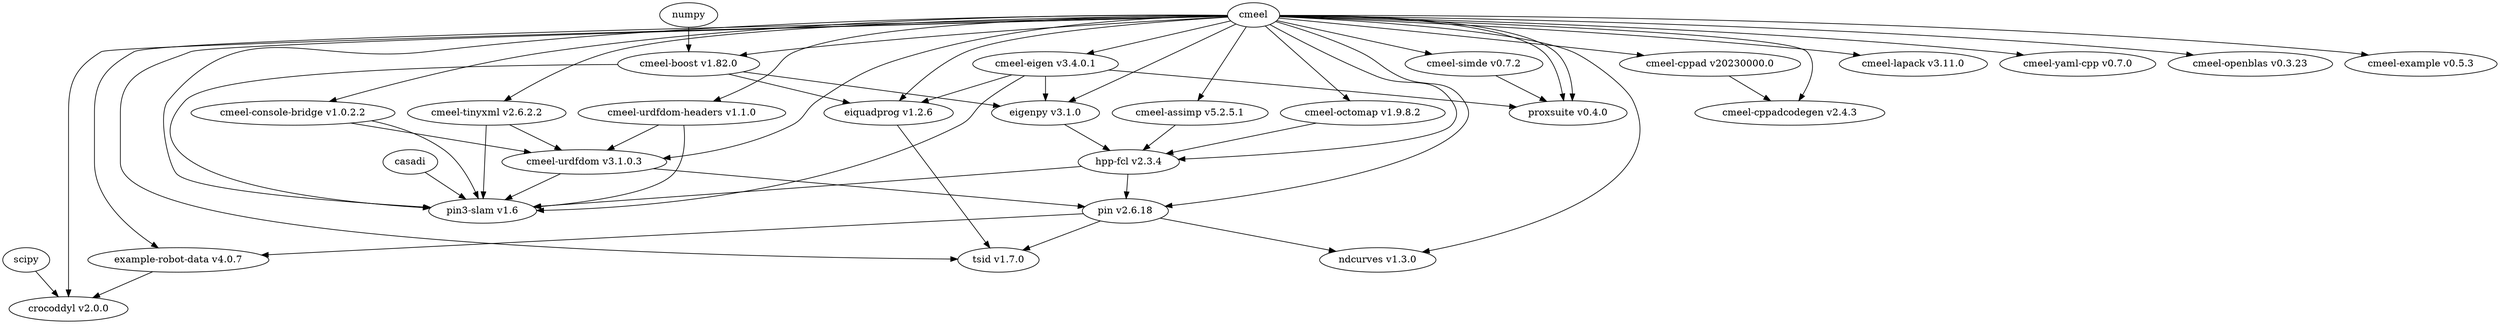 digraph {
	"cmeel-example" [label="cmeel-example v0.5.3" URL="https://github.com/cmake-wheel/cmeel-example"]
	cmeel -> "cmeel-example"
	"cmeel-boost" [label="cmeel-boost v1.82.0" URL="https://github.com/cmake-wheel/cmeel-boost"]
	cmeel -> "cmeel-boost"
	numpy -> "cmeel-boost"
	"cmeel-eigen" [label="cmeel-eigen v3.4.0.1" URL="https://github.com/cmake-wheel/cmeel-eigen"]
	cmeel -> "cmeel-eigen"
	eigenpy [label="eigenpy v3.1.0" URL="https://github.com/cmake-wheel/eigenpy"]
	"cmeel-boost" -> eigenpy
	"cmeel-eigen" -> eigenpy
	cmeel -> eigenpy
	"hpp-fcl" [label="hpp-fcl v2.3.4" URL="https://github.com/cmake-wheel/hpp-fcl"]
	"cmeel-assimp" -> "hpp-fcl"
	"cmeel-octomap" -> "hpp-fcl"
	cmeel -> "hpp-fcl"
	eigenpy -> "hpp-fcl"
	"cmeel-assimp" [label="cmeel-assimp v5.2.5.1" URL="https://github.com/cmake-wheel/cmeel-assimp"]
	cmeel -> "cmeel-assimp"
	"cmeel-octomap" [label="cmeel-octomap v1.9.8.2" URL="https://github.com/cmake-wheel/cmeel-octomap"]
	cmeel -> "cmeel-octomap"
	"cmeel-urdfdom-headers" [label="cmeel-urdfdom-headers v1.1.0" URL="https://github.com/cmake-wheel/cmeel-urdfdom-headers"]
	cmeel -> "cmeel-urdfdom-headers"
	"cmeel-urdfdom" [label="cmeel-urdfdom v3.1.0.3" URL="https://github.com/cmake-wheel/cmeel-urdfdom"]
	"cmeel-console-bridge" -> "cmeel-urdfdom"
	"cmeel-tinyxml" -> "cmeel-urdfdom"
	"cmeel-urdfdom-headers" -> "cmeel-urdfdom"
	cmeel -> "cmeel-urdfdom"
	"cmeel-console-bridge" [label="cmeel-console-bridge v1.0.2.2" URL="https://github.com/cmake-wheel/cmeel-console-bridge"]
	cmeel -> "cmeel-console-bridge"
	"cmeel-tinyxml" [label="cmeel-tinyxml v2.6.2.2" URL="https://github.com/cmake-wheel/cmeel-tinyxml"]
	cmeel -> "cmeel-tinyxml"
	pin [label="pin v2.6.18" URL="https://github.com/cmake-wheel/pinocchio"]
	"cmeel-urdfdom" -> pin
	cmeel -> pin
	"hpp-fcl" -> pin
	"example-robot-data" [label="example-robot-data v4.0.7" URL="https://github.com/cmake-wheel/example-robot-data"]
	cmeel -> "example-robot-data"
	pin -> "example-robot-data"
	tsid [label="tsid v1.7.0" URL="https://github.com/cmake-wheel/tsid"]
	cmeel -> tsid
	eiquadprog -> tsid
	pin -> tsid
	crocoddyl [label="crocoddyl v2.0.0" URL="https://github.com/cmake-wheel/crocoddyl"]
	cmeel -> crocoddyl
	"example-robot-data" -> crocoddyl
	scipy -> crocoddyl
	eiquadprog [label="eiquadprog v1.2.6" URL="https://github.com/cmake-wheel/eiquadprog"]
	"cmeel-boost" -> eiquadprog
	"cmeel-eigen" -> eiquadprog
	cmeel -> eiquadprog
	ndcurves [label="ndcurves v1.3.0" URL="https://github.com/cmake-wheel/ndcurves"]
	cmeel -> ndcurves
	pin -> ndcurves
	"cmeel-cppad" [label="cmeel-cppad v20230000.0" URL="https://github.com/cmake-wheel/cmeel-cppad"]
	cmeel -> "cmeel-cppad"
	"cmeel-cppadcodegen" [label="cmeel-cppadcodegen v2.4.3" URL="https://github.com/cmake-wheel/cmeel-cppadcodegen"]
	"cmeel-cppad" -> "cmeel-cppadcodegen"
	cmeel -> "cmeel-cppadcodegen"
	"pin3-slam" [label="pin3-slam v1.6" URL="https://github.com/cmake-wheel/pin3-slam"]
	cmeel -> "pin3-slam"
	"cmeel-boost" -> "pin3-slam"
	"cmeel-console-bridge" -> "pin3-slam"
	"cmeel-eigen" -> "pin3-slam"
	"cmeel-tinyxml" -> "pin3-slam"
	"cmeel-urdfdom" -> "pin3-slam"
	"cmeel-urdfdom-headers" -> "pin3-slam"
	"hpp-fcl" -> "pin3-slam"
	casadi -> "pin3-slam"
	"cmeel-simde" [label="cmeel-simde v0.7.2" URL="https://github.com/cmake-wheel/cmeel-simde"]
	cmeel -> "cmeel-simde"
	"cmeel-lapack" [label="cmeel-lapack v3.11.0" URL="https://github.com/cmake-wheel/cmeel-lapack"]
	cmeel -> "cmeel-lapack"
	"cmeel-yaml-cpp" [label="cmeel-yaml-cpp v0.7.0" URL="https://github.com/cmake-wheel/cmeel-yaml-cpp"]
	cmeel -> "cmeel-yaml-cpp"
	"cmeel-openblas" [label="cmeel-openblas v0.3.23" URL="https://github.com/cmake-wheel/cmeel-openblas"]
	cmeel -> "cmeel-openblas"
	proxsuite [label="proxsuite v0.0.0" URL="https://github.com/Simple-Robotics/proxqp"]
	cmeel -> proxsuite
	proxsuite [label="proxsuite v0.4.0" URL="https://github.com/Simple-Robotics/proxsuite"]
	cmeel -> proxsuite
	"cmeel-eigen" -> proxsuite
	"cmeel-simde" -> proxsuite
}
